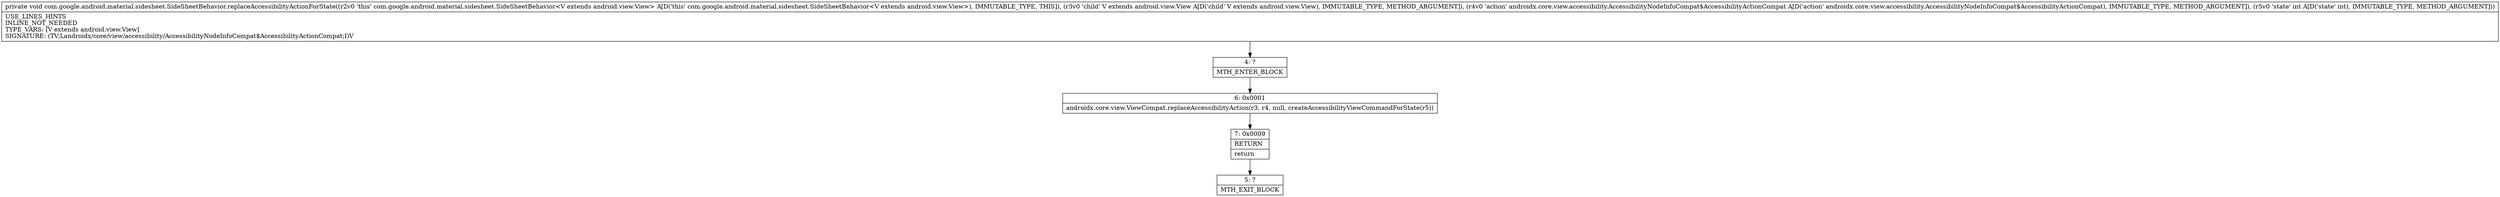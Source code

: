 digraph "CFG forcom.google.android.material.sidesheet.SideSheetBehavior.replaceAccessibilityActionForState(Landroid\/view\/View;Landroidx\/core\/view\/accessibility\/AccessibilityNodeInfoCompat$AccessibilityActionCompat;I)V" {
Node_4 [shape=record,label="{4\:\ ?|MTH_ENTER_BLOCK\l}"];
Node_6 [shape=record,label="{6\:\ 0x0001|androidx.core.view.ViewCompat.replaceAccessibilityAction(r3, r4, null, createAccessibilityViewCommandForState(r5))\l}"];
Node_7 [shape=record,label="{7\:\ 0x0009|RETURN\l|return\l}"];
Node_5 [shape=record,label="{5\:\ ?|MTH_EXIT_BLOCK\l}"];
MethodNode[shape=record,label="{private void com.google.android.material.sidesheet.SideSheetBehavior.replaceAccessibilityActionForState((r2v0 'this' com.google.android.material.sidesheet.SideSheetBehavior\<V extends android.view.View\> A[D('this' com.google.android.material.sidesheet.SideSheetBehavior\<V extends android.view.View\>), IMMUTABLE_TYPE, THIS]), (r3v0 'child' V extends android.view.View A[D('child' V extends android.view.View), IMMUTABLE_TYPE, METHOD_ARGUMENT]), (r4v0 'action' androidx.core.view.accessibility.AccessibilityNodeInfoCompat$AccessibilityActionCompat A[D('action' androidx.core.view.accessibility.AccessibilityNodeInfoCompat$AccessibilityActionCompat), IMMUTABLE_TYPE, METHOD_ARGUMENT]), (r5v0 'state' int A[D('state' int), IMMUTABLE_TYPE, METHOD_ARGUMENT]))  | USE_LINES_HINTS\lINLINE_NOT_NEEDED\lTYPE_VARS: [V extends android.view.View]\lSIGNATURE: (TV;Landroidx\/core\/view\/accessibility\/AccessibilityNodeInfoCompat$AccessibilityActionCompat;I)V\l}"];
MethodNode -> Node_4;Node_4 -> Node_6;
Node_6 -> Node_7;
Node_7 -> Node_5;
}

